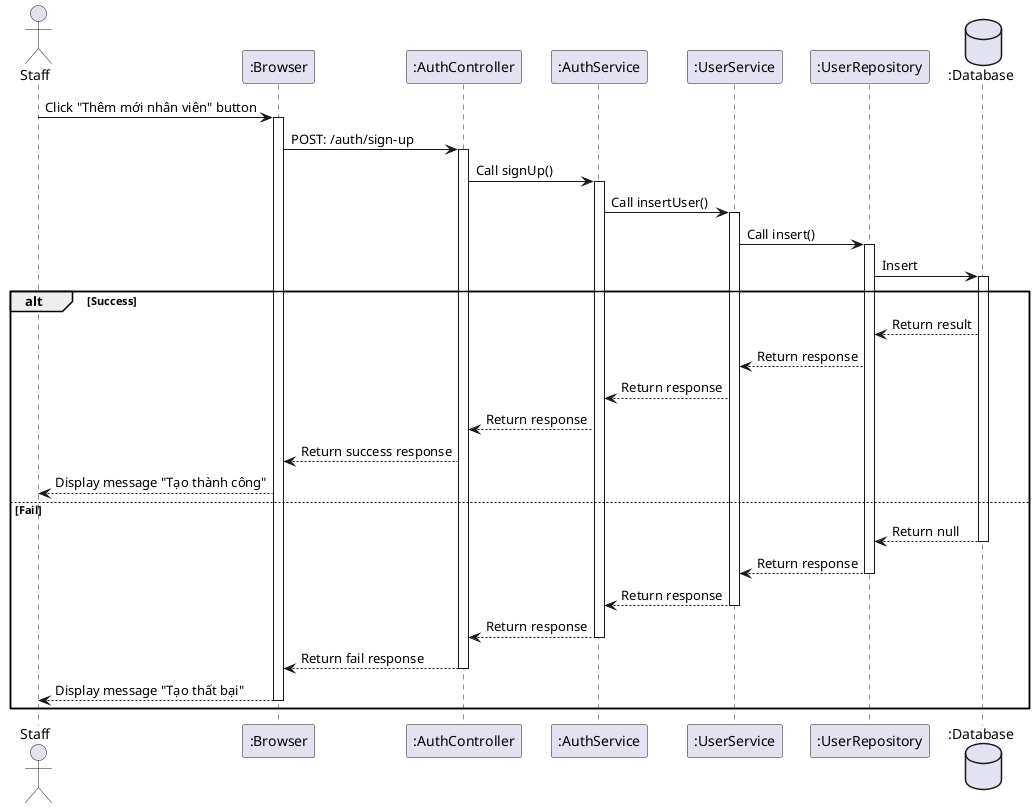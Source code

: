 @startuml
actor Staff as user

participant ":Browser" as a
participant ":AuthController" as b
participant ":AuthService" as c
participant ":UserService" as d
participant ":UserRepository" as e
database ":Database" as f

user -> a++: Click "Thêm mới nhân viên" button
a -> b++: POST: /auth/sign-up
b -> c++: Call signUp()
c -> d++: Call insertUser()
d -> e++: Call insert()
e -> f++: Insert

alt Success
    f --> e: Return result
    e --> d: Return response
    d --> c: Return response
    c --> b: Return response
    b --> a: Return success response
    a --> user: Display message "Tạo thành công"
else Fail
    f --> e--: Return null
    e --> d--: Return response
    d --> c--: Return response
    c --> b--: Return response
    b --> a--: Return fail response
    a --> user--: Display message "Tạo thất bại"
end
@enduml